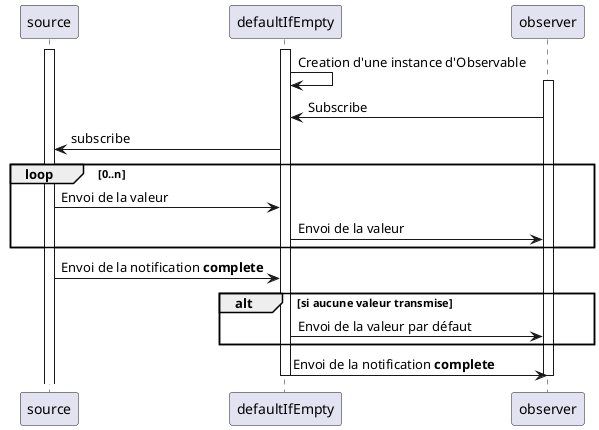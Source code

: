 @startuml
activate source
activate defaultIfEmpty
defaultIfEmpty -> defaultIfEmpty : Creation d'une instance d'Observable
activate observer
observer -> defaultIfEmpty : Subscribe
defaultIfEmpty -> source : subscribe
loop 0..n
  source -> defaultIfEmpty : Envoi de la valeur
  defaultIfEmpty -> observer : Envoi de la valeur
end
source -> defaultIfEmpty : Envoi de la notification **complete**
alt si aucune valeur transmise
  defaultIfEmpty -> observer : Envoi de la valeur par défaut
end
defaultIfEmpty -> observer : Envoi de la notification **complete**
deactivate defaultIfEmpty
deactivate observer
@enduml
